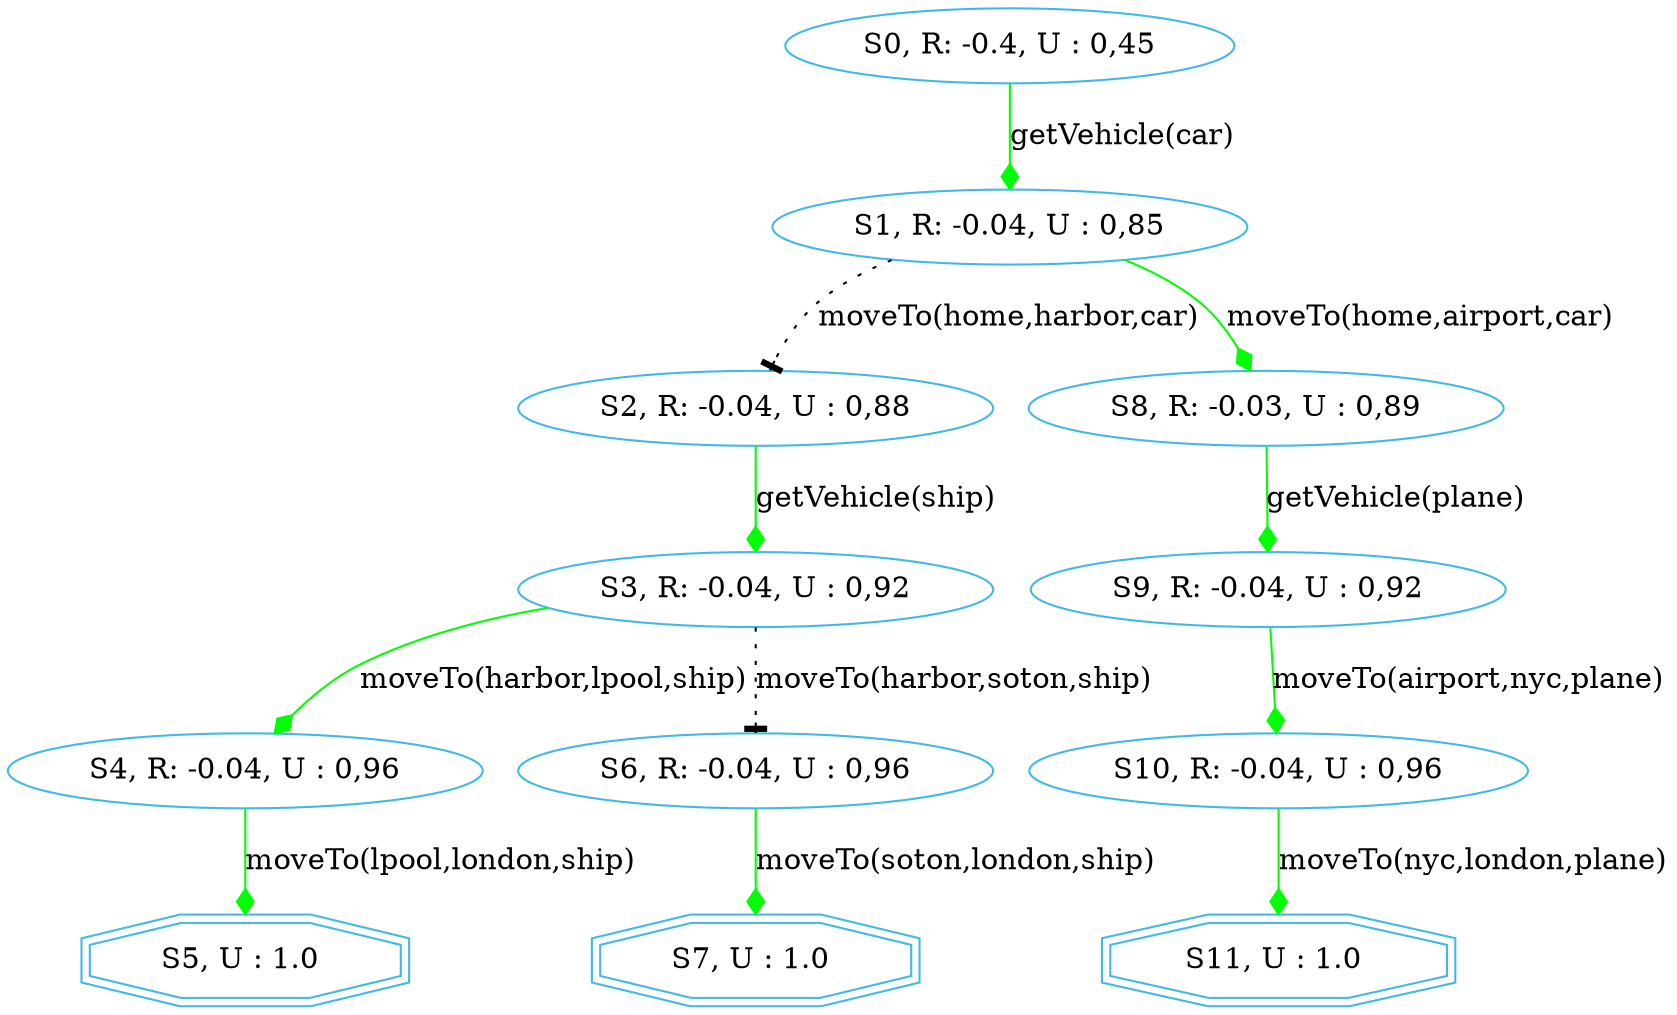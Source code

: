 digraph {
  node [color="#40b9e5" ]
 size="60,17";
"5" [label=" S5, U : 1.0  " shape=doubleoctagon];
"7" [label=" S7, U : 1.0  " shape=doubleoctagon];
"11" [label=" S11, U : 1.0  " shape=doubleoctagon];
"0" [label=" S0, R: -0.4, U : 0,45 "];
"1" [label=" S1, R: -0.04, U : 0,85 "];
"2" [label=" S2, R: -0.04, U : 0,88 "];
"3" [label=" S3, R: -0.04, U : 0,92 "];
"4" [label=" S4, R: -0.04, U : 0,96 "];
"6" [label=" S6, R: -0.04, U : 0,96 "];
"8" [label=" S8, R: -0.03, U : 0,89 "];
"9" [label=" S9, R: -0.04, U : 0,92 "];
"10" [label=" S10, R: -0.04, U : 0,96 "];
"0" -> "1" [ label="getVehicle(car)"
, arrowhead = diamond , color=green];"1" -> "2" [ label="moveTo(home,harbor,car)"
,style=dotted, arrowhead=tee];"1" -> "8" [ label="moveTo(home,airport,car)"
, arrowhead = diamond , color=green];"2" -> "3" [ label="getVehicle(ship)"
, arrowhead = diamond , color=green];"3" -> "4" [ label="moveTo(harbor,lpool,ship)"
, arrowhead = diamond , color=green];"3" -> "6" [ label="moveTo(harbor,soton,ship)"
,style=dotted, arrowhead=tee];"4" -> "5" [ label="moveTo(lpool,london,ship)"
, arrowhead = diamond , color=green];"6" -> "7" [ label="moveTo(soton,london,ship)"
, arrowhead = diamond , color=green];"8" -> "9" [ label="getVehicle(plane)"
, arrowhead = diamond , color=green];"9" -> "10" [ label="moveTo(airport,nyc,plane)"
, arrowhead = diamond , color=green];"10" -> "11" [ label="moveTo(nyc,london,plane)"
, arrowhead = diamond , color=green];}
